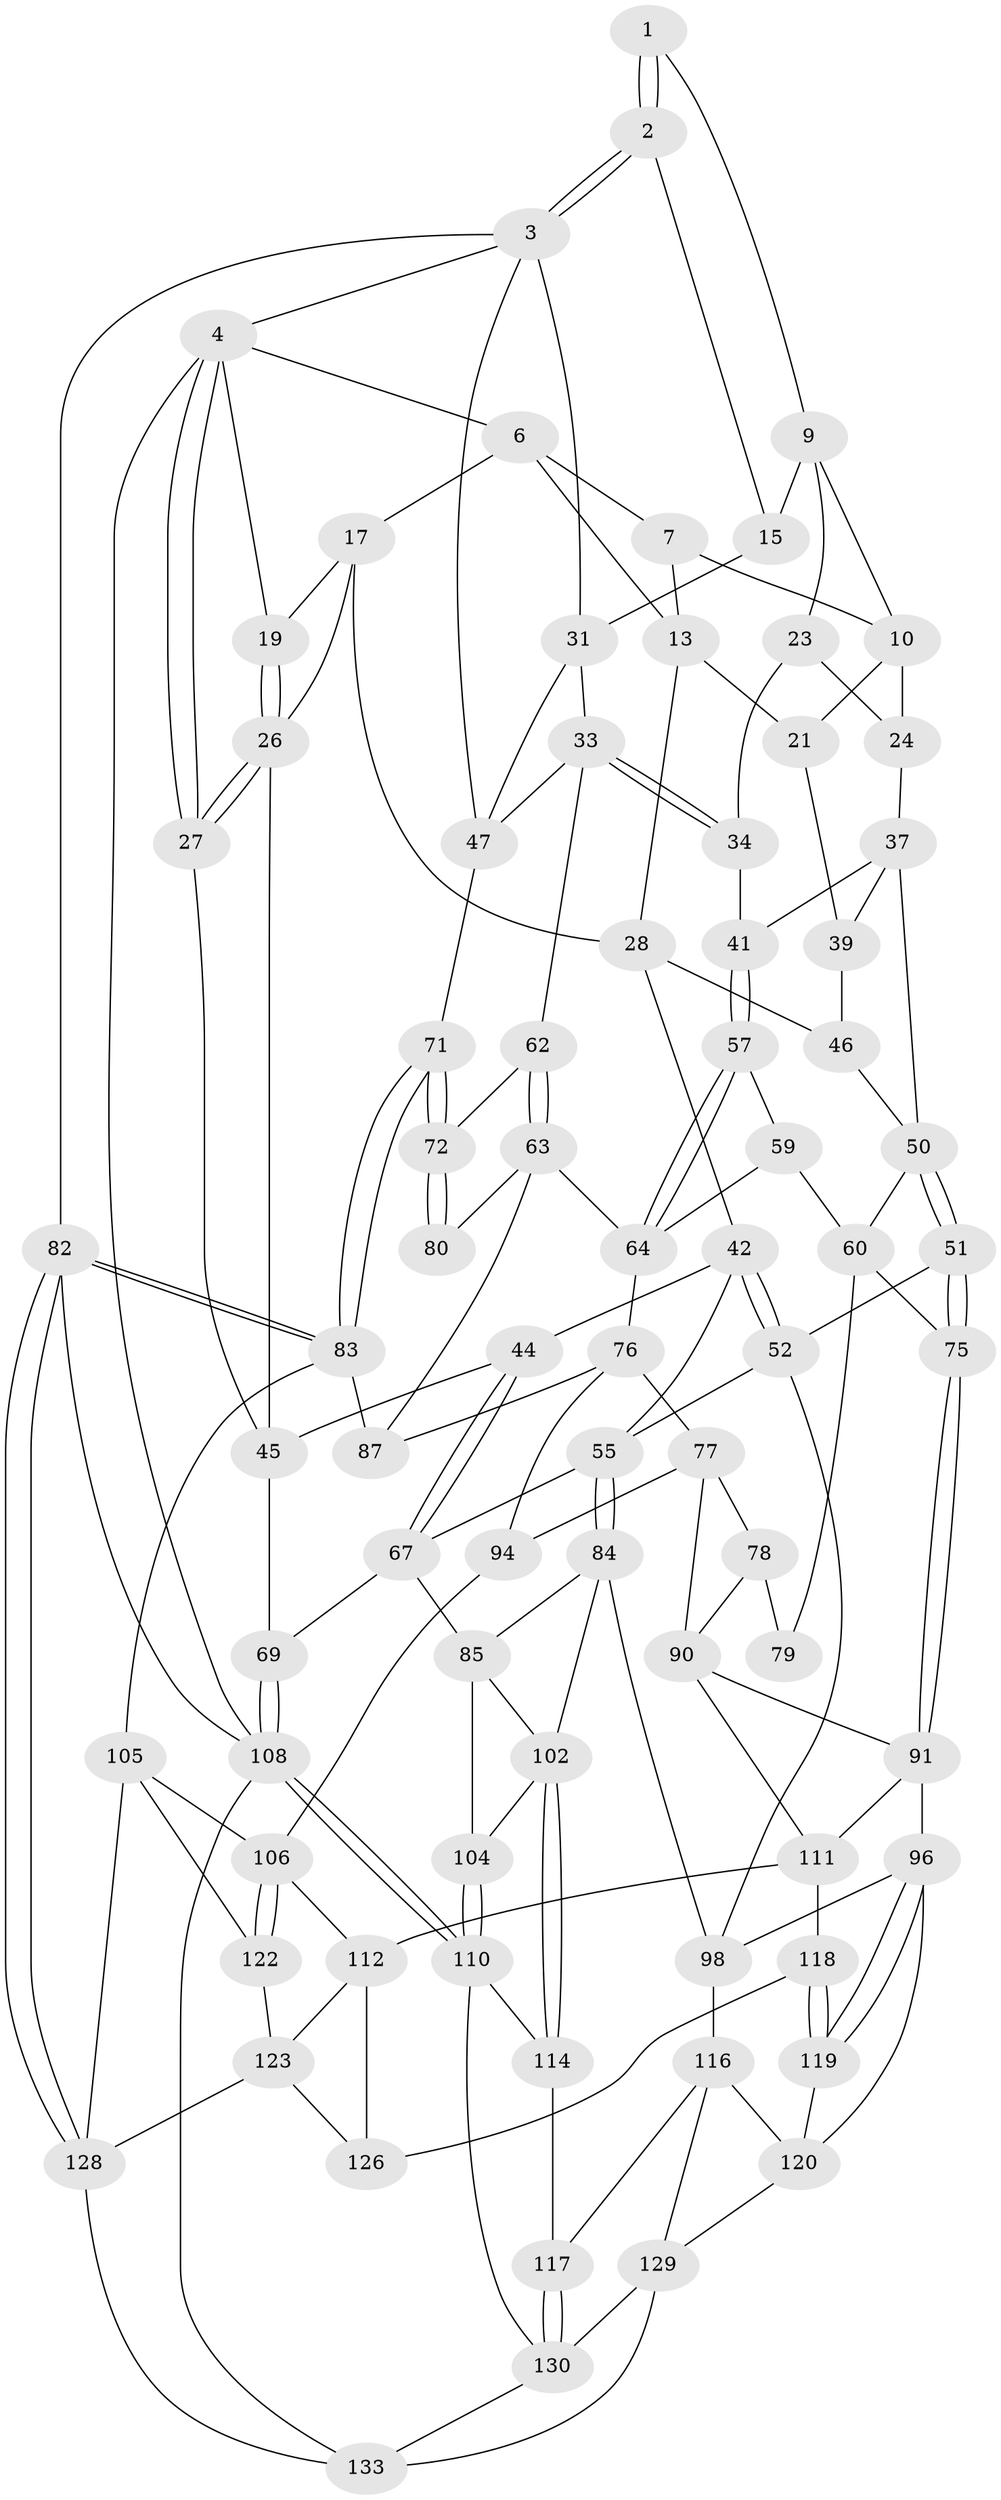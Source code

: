 // original degree distribution, {3: 0.014705882352941176, 6: 0.22058823529411764, 5: 0.5294117647058824, 4: 0.23529411764705882}
// Generated by graph-tools (version 1.1) at 2025/42/03/06/25 10:42:28]
// undirected, 80 vertices, 171 edges
graph export_dot {
graph [start="1"]
  node [color=gray90,style=filled];
  1 [pos="+0.5881003687427139+0",super="+8"];
  2 [pos="+1+0",super="+12"];
  3 [pos="+1+0",super="+30"];
  4 [pos="+0+0",super="+5"];
  6 [pos="+0.3014240484456865+0",super="+14"];
  7 [pos="+0.5659190782453843+0",super="+11"];
  9 [pos="+0.6501651004581013+0.05926460910433137",super="+16"];
  10 [pos="+0.6039379332357244+0.10833827707669566",super="+20"];
  13 [pos="+0.4277923215396188+0.10232024098763454",super="+22"];
  15 [pos="+0.8185222971589474+0.10309849352642983"];
  17 [pos="+0.2603071012630558+0.16771185931088822",super="+18"];
  19 [pos="+0.12105979642754376+0.1034477543037836"];
  21 [pos="+0.4933447336010178+0.20692854370291763"];
  23 [pos="+0.7756021239384062+0.13649835919495393",super="+35"];
  24 [pos="+0.6589426938474009+0.16207385125923718",super="+25"];
  26 [pos="+0.059881523044811084+0.21939101945196415",super="+36"];
  27 [pos="+0+0.16661959830334258"];
  28 [pos="+0.32257881401537997+0.2914613588401034",super="+29"];
  31 [pos="+0.9643662743687138+0.27275942130494907",super="+32"];
  33 [pos="+0.7446414044237484+0.32210233725819754",super="+48"];
  34 [pos="+0.7430891244515063+0.321212273285051"];
  37 [pos="+0.6227701104521822+0.32374610191366354",super="+38"];
  39 [pos="+0.5580597248056446+0.33708412351046035",super="+40"];
  41 [pos="+0.6589398463359425+0.33214806880634473"];
  42 [pos="+0.2765416912945975+0.31398364274383467",super="+43"];
  44 [pos="+0.1799796611787704+0.35137928406497937"];
  45 [pos="+0.1206960766666909+0.3251995995098102",super="+53"];
  46 [pos="+0.3552764497058503+0.30484937777511384",super="+49"];
  47 [pos="+0.8586713815660564+0.4181906934622288",super="+70"];
  50 [pos="+0.4144769101985111+0.48120560098854137",super="+61"];
  51 [pos="+0.36704254302867584+0.5452576330312029"];
  52 [pos="+0.3615897912583066+0.5461331660895125",super="+54"];
  55 [pos="+0.30913384238703817+0.5604404697638974",super="+56"];
  57 [pos="+0.6588804051708392+0.3732447178131095",super="+58"];
  59 [pos="+0.5869691047199801+0.49363437727896015",super="+66"];
  60 [pos="+0.5774601334816941+0.49234872080641645",super="+74"];
  62 [pos="+0.815702344230756+0.4529981075556908"];
  63 [pos="+0.7507546962706284+0.525894399432641",super="+81"];
  64 [pos="+0.7156230625272378+0.5444085524767078",super="+65"];
  67 [pos="+0.18715120678629918+0.4813143201437738",super="+68"];
  69 [pos="+0+0.5685256523704936"];
  71 [pos="+1+0.5853681880194469"];
  72 [pos="+1+0.5807255800495537",super="+73"];
  75 [pos="+0.47891909173601777+0.6189838018965659"];
  76 [pos="+0.713844545651247+0.5487405282662579",super="+88"];
  77 [pos="+0.6982241068352069+0.5886236375779399",super="+92"];
  78 [pos="+0.693371108725032+0.5901519696108175",super="+89"];
  79 [pos="+0.5823827860305903+0.6007116636334292"];
  80 [pos="+0.8800350940808559+0.6087546439765051"];
  82 [pos="+1+1"];
  83 [pos="+1+0.7863404408885201",super="+99"];
  84 [pos="+0.2783704731723741+0.595453584616332",super="+101"];
  85 [pos="+0.175253956032535+0.6411304629826163",super="+86"];
  87 [pos="+0.8532528385351674+0.6581422741206138"];
  90 [pos="+0.5980807103806299+0.6866728232137761",super="+93"];
  91 [pos="+0.49043889987213+0.6713301204134324",super="+95"];
  94 [pos="+0.763885187547652+0.7067994228873562"];
  96 [pos="+0.47164613716644954+0.7374624024331188",super="+97"];
  98 [pos="+0.3612587221638659+0.7550666642001044",super="+100"];
  102 [pos="+0.2138451322912491+0.7627016525301664",super="+103"];
  104 [pos="+0.12169922353919094+0.7214037065591485"];
  105 [pos="+0.8765478809736239+0.7980032280881235",super="+127"];
  106 [pos="+0.7667709416225608+0.7737169087028657",super="+107"];
  108 [pos="+0+0.919142711421306",super="+109"];
  110 [pos="+0.028196812200045787+0.8664307967309671",super="+115"];
  111 [pos="+0.6323600561856099+0.7790346914427264",super="+113"];
  112 [pos="+0.7130520193594828+0.7833507114743012",super="+124"];
  114 [pos="+0.17696013787349596+0.83826888458497"];
  116 [pos="+0.296068917531121+0.8396614404955546",super="+121"];
  117 [pos="+0.21004370274362152+0.8530270775200172"];
  118 [pos="+0.6098745936112508+0.8386757557683383"];
  119 [pos="+0.5558922087050172+0.8604049576138744"];
  120 [pos="+0.408384310881248+0.835513805624597",super="+125"];
  122 [pos="+0.7772880015520154+0.9127810741667702"];
  123 [pos="+0.7461144740597176+0.917354606017399",super="+131"];
  126 [pos="+0.6395298249886597+0.8788857507099163"];
  128 [pos="+1+1",super="+132"];
  129 [pos="+0.32162206247848163+0.9223967514016519",super="+134"];
  130 [pos="+0.29421116409638104+0.9435369931012424",super="+135"];
  133 [pos="+0.5415014294690698+1",super="+136"];
  1 -- 2 [weight=2];
  1 -- 2;
  1 -- 9;
  2 -- 3;
  2 -- 3;
  2 -- 15;
  3 -- 4;
  3 -- 82;
  3 -- 31;
  3 -- 47;
  4 -- 27;
  4 -- 27;
  4 -- 108;
  4 -- 19;
  4 -- 6;
  6 -- 7;
  6 -- 17;
  6 -- 13;
  7 -- 10;
  7 -- 13;
  9 -- 10;
  9 -- 23;
  9 -- 15;
  10 -- 21;
  10 -- 24;
  13 -- 21;
  13 -- 28;
  15 -- 31;
  17 -- 28;
  17 -- 19;
  17 -- 26;
  19 -- 26;
  19 -- 26;
  21 -- 39;
  23 -- 24 [weight=2];
  23 -- 34;
  24 -- 37;
  26 -- 27;
  26 -- 27;
  26 -- 45;
  27 -- 45;
  28 -- 46;
  28 -- 42;
  31 -- 47;
  31 -- 33;
  33 -- 34;
  33 -- 34;
  33 -- 62;
  33 -- 47;
  34 -- 41;
  37 -- 41;
  37 -- 39;
  37 -- 50;
  39 -- 46 [weight=2];
  41 -- 57;
  41 -- 57;
  42 -- 52;
  42 -- 52;
  42 -- 44;
  42 -- 55;
  44 -- 45;
  44 -- 67;
  44 -- 67;
  45 -- 69;
  46 -- 50;
  47 -- 71;
  50 -- 51;
  50 -- 51;
  50 -- 60;
  51 -- 52;
  51 -- 75;
  51 -- 75;
  52 -- 98;
  52 -- 55;
  55 -- 84;
  55 -- 84;
  55 -- 67;
  57 -- 64;
  57 -- 64;
  57 -- 59 [weight=2];
  59 -- 60;
  59 -- 64;
  60 -- 75;
  60 -- 79;
  62 -- 63;
  62 -- 63;
  62 -- 72;
  63 -- 64;
  63 -- 80;
  63 -- 87;
  64 -- 76;
  67 -- 69;
  67 -- 85;
  69 -- 108;
  69 -- 108;
  71 -- 72;
  71 -- 72;
  71 -- 83;
  71 -- 83;
  72 -- 80 [weight=2];
  72 -- 80;
  75 -- 91;
  75 -- 91;
  76 -- 77;
  76 -- 94;
  76 -- 87;
  77 -- 78;
  77 -- 94;
  77 -- 90;
  78 -- 79 [weight=2];
  78 -- 90;
  82 -- 83;
  82 -- 83;
  82 -- 128;
  82 -- 128;
  82 -- 108;
  83 -- 105;
  83 -- 87;
  84 -- 85;
  84 -- 98;
  84 -- 102;
  85 -- 102;
  85 -- 104;
  90 -- 91;
  90 -- 111;
  91 -- 96;
  91 -- 111;
  94 -- 106;
  96 -- 119;
  96 -- 119;
  96 -- 98;
  96 -- 120;
  98 -- 116;
  102 -- 114;
  102 -- 114;
  102 -- 104;
  104 -- 110;
  104 -- 110;
  105 -- 106;
  105 -- 128;
  105 -- 122;
  106 -- 122;
  106 -- 122;
  106 -- 112;
  108 -- 110;
  108 -- 110;
  108 -- 133;
  110 -- 114;
  110 -- 130;
  111 -- 112;
  111 -- 118;
  112 -- 123;
  112 -- 126;
  114 -- 117;
  116 -- 117;
  116 -- 120;
  116 -- 129;
  117 -- 130;
  117 -- 130;
  118 -- 119;
  118 -- 119;
  118 -- 126;
  119 -- 120;
  120 -- 129;
  122 -- 123;
  123 -- 128;
  123 -- 126;
  128 -- 133;
  129 -- 130;
  129 -- 133;
  130 -- 133;
}
